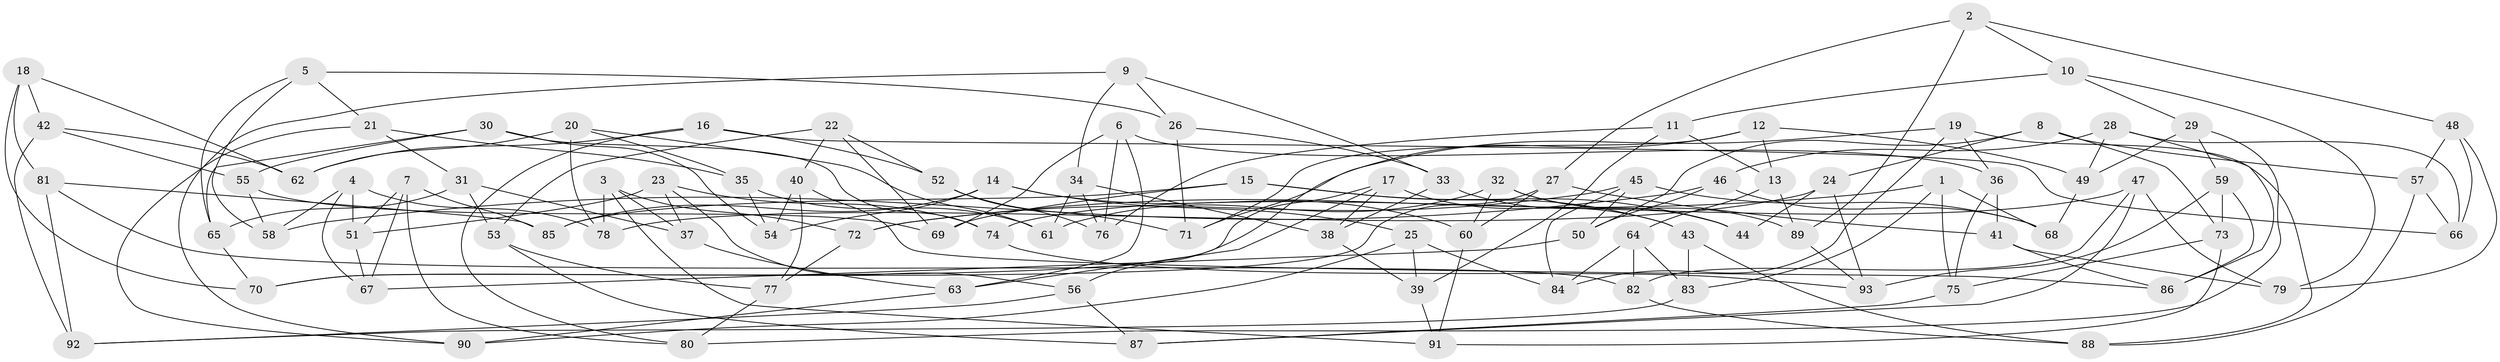 // coarse degree distribution, {3: 0.1956521739130435, 6: 0.10869565217391304, 4: 0.43478260869565216, 5: 0.10869565217391304, 8: 0.06521739130434782, 10: 0.043478260869565216, 11: 0.021739130434782608, 7: 0.021739130434782608}
// Generated by graph-tools (version 1.1) at 2025/03/03/04/25 22:03:51]
// undirected, 93 vertices, 186 edges
graph export_dot {
graph [start="1"]
  node [color=gray90,style=filled];
  1;
  2;
  3;
  4;
  5;
  6;
  7;
  8;
  9;
  10;
  11;
  12;
  13;
  14;
  15;
  16;
  17;
  18;
  19;
  20;
  21;
  22;
  23;
  24;
  25;
  26;
  27;
  28;
  29;
  30;
  31;
  32;
  33;
  34;
  35;
  36;
  37;
  38;
  39;
  40;
  41;
  42;
  43;
  44;
  45;
  46;
  47;
  48;
  49;
  50;
  51;
  52;
  53;
  54;
  55;
  56;
  57;
  58;
  59;
  60;
  61;
  62;
  63;
  64;
  65;
  66;
  67;
  68;
  69;
  70;
  71;
  72;
  73;
  74;
  75;
  76;
  77;
  78;
  79;
  80;
  81;
  82;
  83;
  84;
  85;
  86;
  87;
  88;
  89;
  90;
  91;
  92;
  93;
  1 -- 75;
  1 -- 72;
  1 -- 68;
  1 -- 83;
  2 -- 27;
  2 -- 48;
  2 -- 10;
  2 -- 89;
  3 -- 78;
  3 -- 91;
  3 -- 72;
  3 -- 37;
  4 -- 78;
  4 -- 58;
  4 -- 67;
  4 -- 51;
  5 -- 21;
  5 -- 26;
  5 -- 58;
  5 -- 65;
  6 -- 36;
  6 -- 69;
  6 -- 76;
  6 -- 63;
  7 -- 85;
  7 -- 80;
  7 -- 51;
  7 -- 67;
  8 -- 73;
  8 -- 50;
  8 -- 57;
  8 -- 24;
  9 -- 26;
  9 -- 34;
  9 -- 90;
  9 -- 33;
  10 -- 11;
  10 -- 79;
  10 -- 29;
  11 -- 39;
  11 -- 13;
  11 -- 76;
  12 -- 13;
  12 -- 56;
  12 -- 49;
  12 -- 71;
  13 -- 89;
  13 -- 64;
  14 -- 85;
  14 -- 60;
  14 -- 54;
  14 -- 25;
  15 -- 44;
  15 -- 43;
  15 -- 69;
  15 -- 85;
  16 -- 80;
  16 -- 52;
  16 -- 66;
  16 -- 62;
  17 -- 63;
  17 -- 43;
  17 -- 38;
  17 -- 70;
  18 -- 62;
  18 -- 81;
  18 -- 70;
  18 -- 42;
  19 -- 88;
  19 -- 71;
  19 -- 36;
  19 -- 84;
  20 -- 78;
  20 -- 61;
  20 -- 35;
  20 -- 62;
  21 -- 31;
  21 -- 35;
  21 -- 90;
  22 -- 52;
  22 -- 40;
  22 -- 53;
  22 -- 69;
  23 -- 74;
  23 -- 56;
  23 -- 51;
  23 -- 37;
  24 -- 44;
  24 -- 78;
  24 -- 93;
  25 -- 90;
  25 -- 39;
  25 -- 84;
  26 -- 33;
  26 -- 71;
  27 -- 41;
  27 -- 60;
  27 -- 70;
  28 -- 86;
  28 -- 66;
  28 -- 46;
  28 -- 49;
  29 -- 59;
  29 -- 80;
  29 -- 49;
  30 -- 65;
  30 -- 55;
  30 -- 54;
  30 -- 74;
  31 -- 37;
  31 -- 53;
  31 -- 65;
  32 -- 61;
  32 -- 60;
  32 -- 89;
  32 -- 44;
  33 -- 38;
  33 -- 44;
  34 -- 76;
  34 -- 61;
  34 -- 38;
  35 -- 54;
  35 -- 61;
  36 -- 41;
  36 -- 75;
  37 -- 63;
  38 -- 39;
  39 -- 91;
  40 -- 86;
  40 -- 77;
  40 -- 54;
  41 -- 86;
  41 -- 79;
  42 -- 92;
  42 -- 55;
  42 -- 62;
  43 -- 88;
  43 -- 83;
  45 -- 68;
  45 -- 50;
  45 -- 84;
  45 -- 72;
  46 -- 58;
  46 -- 50;
  46 -- 68;
  47 -- 82;
  47 -- 79;
  47 -- 87;
  47 -- 74;
  48 -- 57;
  48 -- 79;
  48 -- 66;
  49 -- 68;
  50 -- 67;
  51 -- 67;
  52 -- 71;
  52 -- 76;
  53 -- 87;
  53 -- 77;
  55 -- 69;
  55 -- 58;
  56 -- 87;
  56 -- 92;
  57 -- 88;
  57 -- 66;
  59 -- 93;
  59 -- 86;
  59 -- 73;
  60 -- 91;
  63 -- 90;
  64 -- 82;
  64 -- 83;
  64 -- 84;
  65 -- 70;
  72 -- 77;
  73 -- 75;
  73 -- 91;
  74 -- 93;
  75 -- 87;
  77 -- 80;
  81 -- 92;
  81 -- 85;
  81 -- 82;
  82 -- 88;
  83 -- 92;
  89 -- 93;
}
